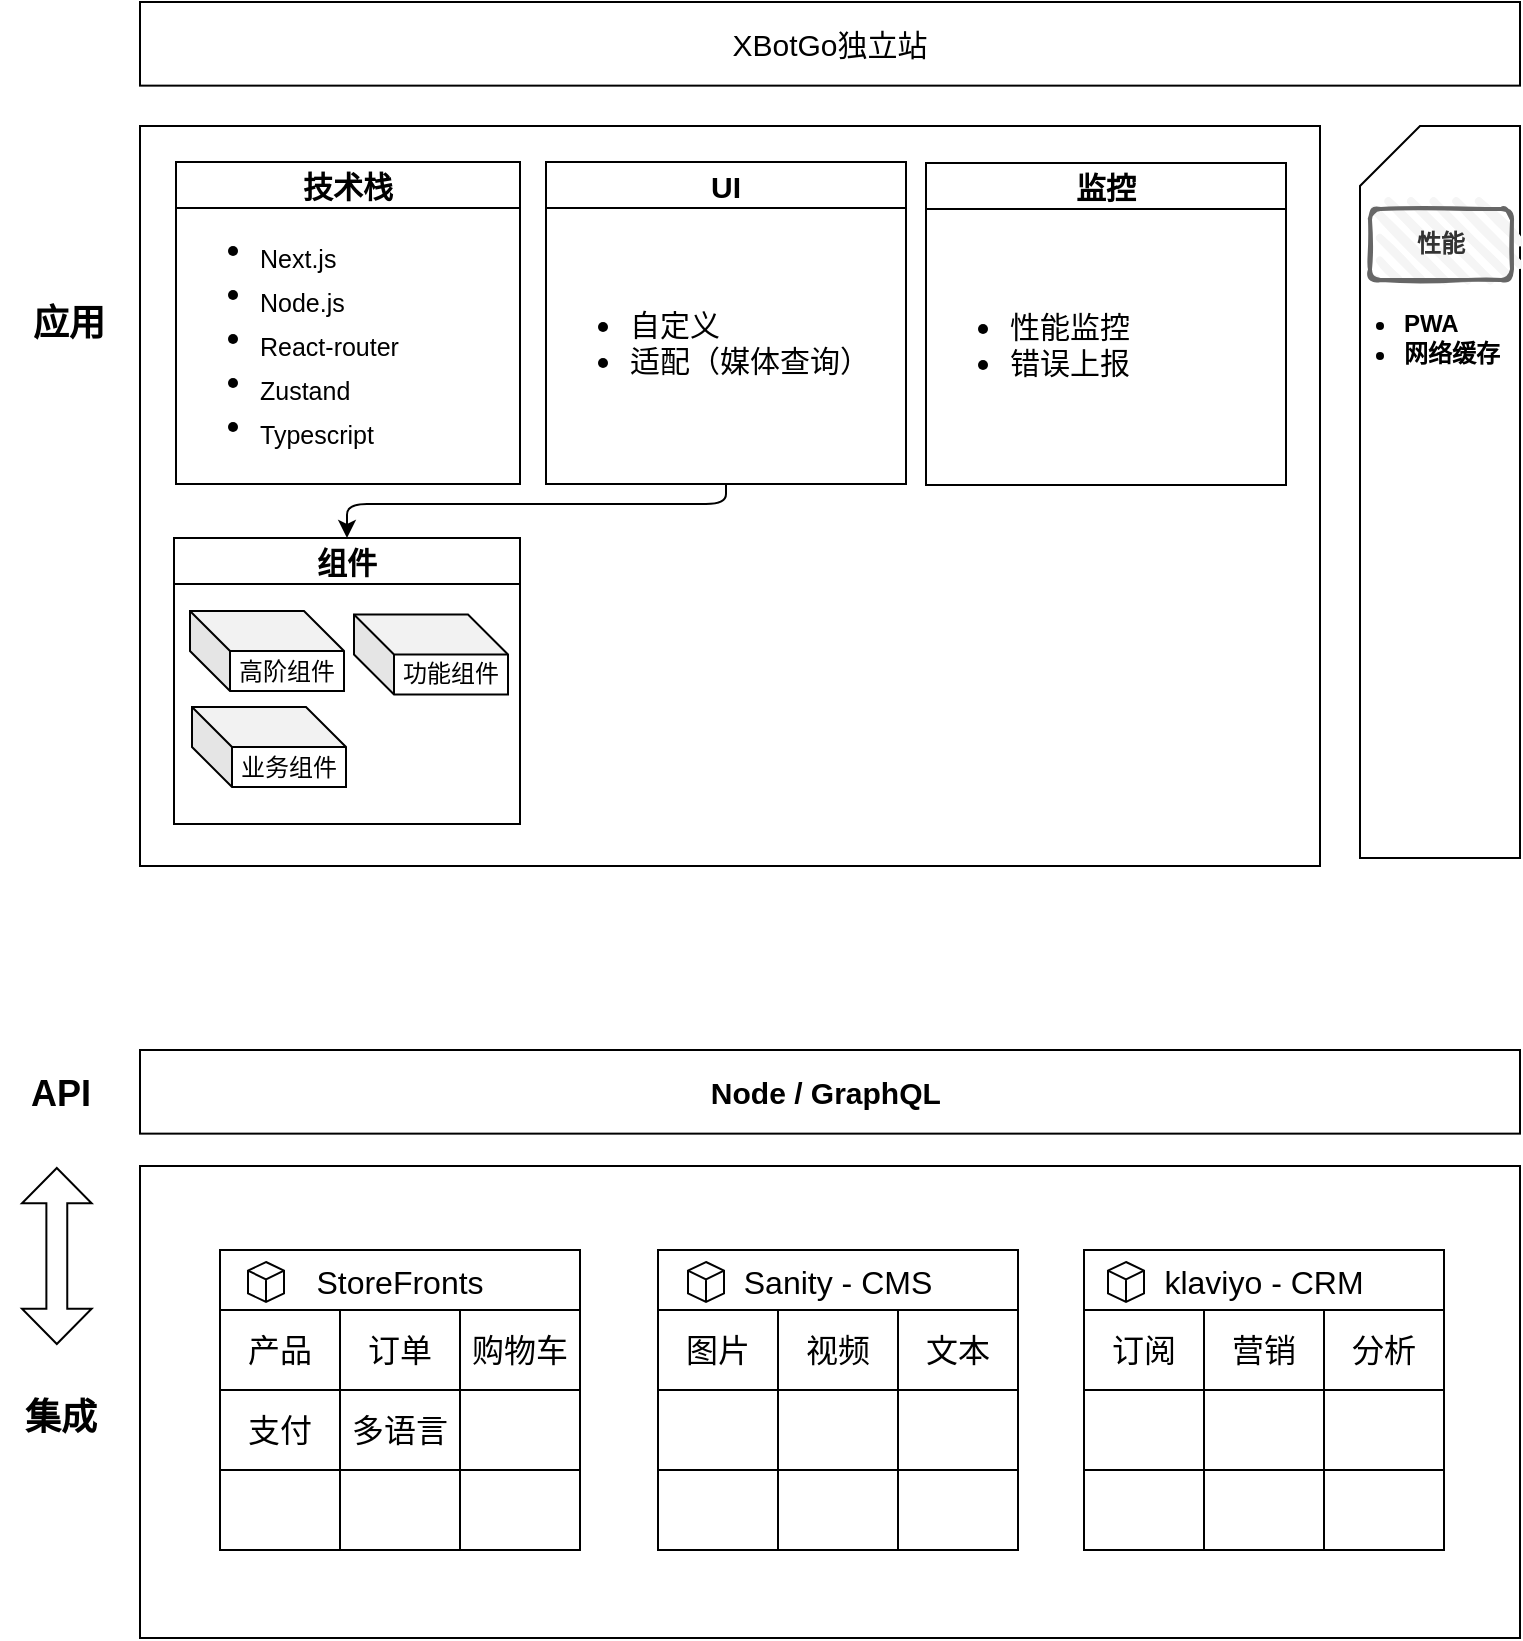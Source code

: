 <mxfile version="25.0.3">
  <diagram name="Page-1" id="099fd60b-425b-db50-ffb0-6b813814b670">
    <mxGraphModel dx="247" dy="956" grid="1" gridSize="10" guides="1" tooltips="1" connect="1" arrows="1" fold="1" page="1" pageScale="1" pageWidth="850" pageHeight="1100" background="none" math="0" shadow="0">
      <root>
        <mxCell id="0" />
        <mxCell id="1" parent="0" />
        <mxCell id="Fd4hP13NPZifvdOITSRW-1" value="&lt;font&gt;XBotGo独立站&lt;/font&gt;" style="rounded=0;whiteSpace=wrap;html=1;labelBackgroundColor=none;fontSize=15;" vertex="1" parent="1">
          <mxGeometry x="970" y="92" width="690" height="41.82" as="geometry" />
        </mxCell>
        <mxCell id="Fd4hP13NPZifvdOITSRW-2" value="&lt;font style=&quot;font-size: 15px;&quot;&gt;&lt;b&gt;Node / GraphQL&amp;nbsp;&lt;/b&gt;&lt;/font&gt;" style="rounded=0;whiteSpace=wrap;html=1;labelBackgroundColor=none;" vertex="1" parent="1">
          <mxGeometry x="970" y="616" width="690" height="41.82" as="geometry" />
        </mxCell>
        <mxCell id="Fd4hP13NPZifvdOITSRW-8" value="应用" style="text;html=1;align=center;verticalAlign=middle;resizable=0;points=[];autosize=1;strokeColor=none;fillColor=none;fontStyle=1;fontSize=18;labelBackgroundColor=none;rounded=0;" vertex="1" parent="1">
          <mxGeometry x="904" y="233" width="60" height="40" as="geometry" />
        </mxCell>
        <mxCell id="Fd4hP13NPZifvdOITSRW-9" value="API" style="text;html=1;align=center;verticalAlign=middle;resizable=0;points=[];autosize=1;strokeColor=none;fillColor=none;fontStyle=1;fontSize=18;labelBackgroundColor=none;rounded=0;" vertex="1" parent="1">
          <mxGeometry x="905" y="618" width="50" height="40" as="geometry" />
        </mxCell>
        <mxCell id="Fd4hP13NPZifvdOITSRW-11" value="" style="rounded=0;whiteSpace=wrap;html=1;labelBackgroundColor=none;" vertex="1" parent="1">
          <mxGeometry x="970" y="674" width="690" height="236" as="geometry" />
        </mxCell>
        <mxCell id="Fd4hP13NPZifvdOITSRW-12" value="StoreFronts" style="shape=table;startSize=30;container=1;collapsible=0;childLayout=tableLayout;fontSize=16;labelBackgroundColor=none;rounded=0;" vertex="1" parent="1">
          <mxGeometry x="1010" y="716" width="180" height="150" as="geometry" />
        </mxCell>
        <mxCell id="Fd4hP13NPZifvdOITSRW-13" value="" style="shape=tableRow;horizontal=0;startSize=0;swimlaneHead=0;swimlaneBody=0;top=0;left=0;bottom=0;right=0;collapsible=0;dropTarget=0;fillColor=none;points=[[0,0.5],[1,0.5]];portConstraint=eastwest;fontSize=16;labelBackgroundColor=none;rounded=0;" vertex="1" parent="Fd4hP13NPZifvdOITSRW-12">
          <mxGeometry y="30" width="180" height="40" as="geometry" />
        </mxCell>
        <mxCell id="Fd4hP13NPZifvdOITSRW-14" value="产品" style="shape=partialRectangle;html=1;whiteSpace=wrap;connectable=0;overflow=hidden;fillColor=none;top=0;left=0;bottom=0;right=0;pointerEvents=1;fontSize=16;labelBackgroundColor=none;rounded=0;" vertex="1" parent="Fd4hP13NPZifvdOITSRW-13">
          <mxGeometry width="60" height="40" as="geometry">
            <mxRectangle width="60" height="40" as="alternateBounds" />
          </mxGeometry>
        </mxCell>
        <mxCell id="Fd4hP13NPZifvdOITSRW-15" value="订单" style="shape=partialRectangle;html=1;whiteSpace=wrap;connectable=0;overflow=hidden;fillColor=none;top=0;left=0;bottom=0;right=0;pointerEvents=1;fontSize=16;labelBackgroundColor=none;rounded=0;" vertex="1" parent="Fd4hP13NPZifvdOITSRW-13">
          <mxGeometry x="60" width="60" height="40" as="geometry">
            <mxRectangle width="60" height="40" as="alternateBounds" />
          </mxGeometry>
        </mxCell>
        <mxCell id="Fd4hP13NPZifvdOITSRW-16" value="购物车" style="shape=partialRectangle;html=1;whiteSpace=wrap;connectable=0;overflow=hidden;fillColor=none;top=0;left=0;bottom=0;right=0;pointerEvents=1;fontSize=16;labelBackgroundColor=none;rounded=0;" vertex="1" parent="Fd4hP13NPZifvdOITSRW-13">
          <mxGeometry x="120" width="60" height="40" as="geometry">
            <mxRectangle width="60" height="40" as="alternateBounds" />
          </mxGeometry>
        </mxCell>
        <mxCell id="Fd4hP13NPZifvdOITSRW-17" value="" style="shape=tableRow;horizontal=0;startSize=0;swimlaneHead=0;swimlaneBody=0;top=0;left=0;bottom=0;right=0;collapsible=0;dropTarget=0;fillColor=none;points=[[0,0.5],[1,0.5]];portConstraint=eastwest;fontSize=16;labelBackgroundColor=none;rounded=0;" vertex="1" parent="Fd4hP13NPZifvdOITSRW-12">
          <mxGeometry y="70" width="180" height="40" as="geometry" />
        </mxCell>
        <mxCell id="Fd4hP13NPZifvdOITSRW-18" value="支付" style="shape=partialRectangle;html=1;whiteSpace=wrap;connectable=0;overflow=hidden;fillColor=none;top=0;left=0;bottom=0;right=0;pointerEvents=1;fontSize=16;labelBackgroundColor=none;rounded=0;" vertex="1" parent="Fd4hP13NPZifvdOITSRW-17">
          <mxGeometry width="60" height="40" as="geometry">
            <mxRectangle width="60" height="40" as="alternateBounds" />
          </mxGeometry>
        </mxCell>
        <mxCell id="Fd4hP13NPZifvdOITSRW-19" value="多语言" style="shape=partialRectangle;html=1;whiteSpace=wrap;connectable=0;overflow=hidden;fillColor=none;top=0;left=0;bottom=0;right=0;pointerEvents=1;fontSize=16;labelBackgroundColor=none;rounded=0;" vertex="1" parent="Fd4hP13NPZifvdOITSRW-17">
          <mxGeometry x="60" width="60" height="40" as="geometry">
            <mxRectangle width="60" height="40" as="alternateBounds" />
          </mxGeometry>
        </mxCell>
        <mxCell id="Fd4hP13NPZifvdOITSRW-20" value="" style="shape=partialRectangle;html=1;whiteSpace=wrap;connectable=0;overflow=hidden;fillColor=none;top=0;left=0;bottom=0;right=0;pointerEvents=1;fontSize=16;labelBackgroundColor=none;rounded=0;" vertex="1" parent="Fd4hP13NPZifvdOITSRW-17">
          <mxGeometry x="120" width="60" height="40" as="geometry">
            <mxRectangle width="60" height="40" as="alternateBounds" />
          </mxGeometry>
        </mxCell>
        <mxCell id="Fd4hP13NPZifvdOITSRW-21" value="" style="shape=tableRow;horizontal=0;startSize=0;swimlaneHead=0;swimlaneBody=0;top=0;left=0;bottom=0;right=0;collapsible=0;dropTarget=0;fillColor=none;points=[[0,0.5],[1,0.5]];portConstraint=eastwest;fontSize=16;labelBackgroundColor=none;rounded=0;" vertex="1" parent="Fd4hP13NPZifvdOITSRW-12">
          <mxGeometry y="110" width="180" height="40" as="geometry" />
        </mxCell>
        <mxCell id="Fd4hP13NPZifvdOITSRW-22" value="" style="shape=partialRectangle;html=1;whiteSpace=wrap;connectable=0;overflow=hidden;fillColor=none;top=0;left=0;bottom=0;right=0;pointerEvents=1;fontSize=16;labelBackgroundColor=none;rounded=0;" vertex="1" parent="Fd4hP13NPZifvdOITSRW-21">
          <mxGeometry width="60" height="40" as="geometry">
            <mxRectangle width="60" height="40" as="alternateBounds" />
          </mxGeometry>
        </mxCell>
        <mxCell id="Fd4hP13NPZifvdOITSRW-23" value="" style="shape=partialRectangle;html=1;whiteSpace=wrap;connectable=0;overflow=hidden;fillColor=none;top=0;left=0;bottom=0;right=0;pointerEvents=1;fontSize=16;labelBackgroundColor=none;rounded=0;" vertex="1" parent="Fd4hP13NPZifvdOITSRW-21">
          <mxGeometry x="60" width="60" height="40" as="geometry">
            <mxRectangle width="60" height="40" as="alternateBounds" />
          </mxGeometry>
        </mxCell>
        <mxCell id="Fd4hP13NPZifvdOITSRW-24" value="" style="shape=partialRectangle;html=1;whiteSpace=wrap;connectable=0;overflow=hidden;fillColor=none;top=0;left=0;bottom=0;right=0;pointerEvents=1;fontSize=16;labelBackgroundColor=none;rounded=0;" vertex="1" parent="Fd4hP13NPZifvdOITSRW-21">
          <mxGeometry x="120" width="60" height="40" as="geometry">
            <mxRectangle width="60" height="40" as="alternateBounds" />
          </mxGeometry>
        </mxCell>
        <mxCell id="Fd4hP13NPZifvdOITSRW-25" value="Sanity - CMS" style="shape=table;startSize=30;container=1;collapsible=0;childLayout=tableLayout;fontSize=16;labelBackgroundColor=none;rounded=0;" vertex="1" parent="1">
          <mxGeometry x="1229" y="716" width="180" height="150" as="geometry" />
        </mxCell>
        <mxCell id="Fd4hP13NPZifvdOITSRW-26" value="" style="shape=tableRow;horizontal=0;startSize=0;swimlaneHead=0;swimlaneBody=0;top=0;left=0;bottom=0;right=0;collapsible=0;dropTarget=0;fillColor=none;points=[[0,0.5],[1,0.5]];portConstraint=eastwest;fontSize=16;labelBackgroundColor=none;rounded=0;" vertex="1" parent="Fd4hP13NPZifvdOITSRW-25">
          <mxGeometry y="30" width="180" height="40" as="geometry" />
        </mxCell>
        <mxCell id="Fd4hP13NPZifvdOITSRW-27" value="图片" style="shape=partialRectangle;html=1;whiteSpace=wrap;connectable=0;overflow=hidden;fillColor=none;top=0;left=0;bottom=0;right=0;pointerEvents=1;fontSize=16;labelBackgroundColor=none;rounded=0;" vertex="1" parent="Fd4hP13NPZifvdOITSRW-26">
          <mxGeometry width="60" height="40" as="geometry">
            <mxRectangle width="60" height="40" as="alternateBounds" />
          </mxGeometry>
        </mxCell>
        <mxCell id="Fd4hP13NPZifvdOITSRW-28" value="视频" style="shape=partialRectangle;html=1;whiteSpace=wrap;connectable=0;overflow=hidden;fillColor=none;top=0;left=0;bottom=0;right=0;pointerEvents=1;fontSize=16;labelBackgroundColor=none;rounded=0;" vertex="1" parent="Fd4hP13NPZifvdOITSRW-26">
          <mxGeometry x="60" width="60" height="40" as="geometry">
            <mxRectangle width="60" height="40" as="alternateBounds" />
          </mxGeometry>
        </mxCell>
        <mxCell id="Fd4hP13NPZifvdOITSRW-29" value="文本" style="shape=partialRectangle;html=1;whiteSpace=wrap;connectable=0;overflow=hidden;fillColor=none;top=0;left=0;bottom=0;right=0;pointerEvents=1;fontSize=16;labelBackgroundColor=none;rounded=0;" vertex="1" parent="Fd4hP13NPZifvdOITSRW-26">
          <mxGeometry x="120" width="60" height="40" as="geometry">
            <mxRectangle width="60" height="40" as="alternateBounds" />
          </mxGeometry>
        </mxCell>
        <mxCell id="Fd4hP13NPZifvdOITSRW-30" value="" style="shape=tableRow;horizontal=0;startSize=0;swimlaneHead=0;swimlaneBody=0;top=0;left=0;bottom=0;right=0;collapsible=0;dropTarget=0;fillColor=none;points=[[0,0.5],[1,0.5]];portConstraint=eastwest;fontSize=16;labelBackgroundColor=none;rounded=0;" vertex="1" parent="Fd4hP13NPZifvdOITSRW-25">
          <mxGeometry y="70" width="180" height="40" as="geometry" />
        </mxCell>
        <mxCell id="Fd4hP13NPZifvdOITSRW-31" value="" style="shape=partialRectangle;html=1;whiteSpace=wrap;connectable=0;overflow=hidden;fillColor=none;top=0;left=0;bottom=0;right=0;pointerEvents=1;fontSize=16;labelBackgroundColor=none;rounded=0;" vertex="1" parent="Fd4hP13NPZifvdOITSRW-30">
          <mxGeometry width="60" height="40" as="geometry">
            <mxRectangle width="60" height="40" as="alternateBounds" />
          </mxGeometry>
        </mxCell>
        <mxCell id="Fd4hP13NPZifvdOITSRW-32" value="" style="shape=partialRectangle;html=1;whiteSpace=wrap;connectable=0;overflow=hidden;fillColor=none;top=0;left=0;bottom=0;right=0;pointerEvents=1;fontSize=16;labelBackgroundColor=none;rounded=0;" vertex="1" parent="Fd4hP13NPZifvdOITSRW-30">
          <mxGeometry x="60" width="60" height="40" as="geometry">
            <mxRectangle width="60" height="40" as="alternateBounds" />
          </mxGeometry>
        </mxCell>
        <mxCell id="Fd4hP13NPZifvdOITSRW-33" value="" style="shape=partialRectangle;html=1;whiteSpace=wrap;connectable=0;overflow=hidden;fillColor=none;top=0;left=0;bottom=0;right=0;pointerEvents=1;fontSize=16;labelBackgroundColor=none;rounded=0;" vertex="1" parent="Fd4hP13NPZifvdOITSRW-30">
          <mxGeometry x="120" width="60" height="40" as="geometry">
            <mxRectangle width="60" height="40" as="alternateBounds" />
          </mxGeometry>
        </mxCell>
        <mxCell id="Fd4hP13NPZifvdOITSRW-34" value="" style="shape=tableRow;horizontal=0;startSize=0;swimlaneHead=0;swimlaneBody=0;top=0;left=0;bottom=0;right=0;collapsible=0;dropTarget=0;fillColor=none;points=[[0,0.5],[1,0.5]];portConstraint=eastwest;fontSize=16;labelBackgroundColor=none;rounded=0;" vertex="1" parent="Fd4hP13NPZifvdOITSRW-25">
          <mxGeometry y="110" width="180" height="40" as="geometry" />
        </mxCell>
        <mxCell id="Fd4hP13NPZifvdOITSRW-35" value="" style="shape=partialRectangle;html=1;whiteSpace=wrap;connectable=0;overflow=hidden;fillColor=none;top=0;left=0;bottom=0;right=0;pointerEvents=1;fontSize=16;labelBackgroundColor=none;rounded=0;" vertex="1" parent="Fd4hP13NPZifvdOITSRW-34">
          <mxGeometry width="60" height="40" as="geometry">
            <mxRectangle width="60" height="40" as="alternateBounds" />
          </mxGeometry>
        </mxCell>
        <mxCell id="Fd4hP13NPZifvdOITSRW-36" value="" style="shape=partialRectangle;html=1;whiteSpace=wrap;connectable=0;overflow=hidden;fillColor=none;top=0;left=0;bottom=0;right=0;pointerEvents=1;fontSize=16;labelBackgroundColor=none;rounded=0;" vertex="1" parent="Fd4hP13NPZifvdOITSRW-34">
          <mxGeometry x="60" width="60" height="40" as="geometry">
            <mxRectangle width="60" height="40" as="alternateBounds" />
          </mxGeometry>
        </mxCell>
        <mxCell id="Fd4hP13NPZifvdOITSRW-37" value="" style="shape=partialRectangle;html=1;whiteSpace=wrap;connectable=0;overflow=hidden;fillColor=none;top=0;left=0;bottom=0;right=0;pointerEvents=1;fontSize=16;labelBackgroundColor=none;rounded=0;" vertex="1" parent="Fd4hP13NPZifvdOITSRW-34">
          <mxGeometry x="120" width="60" height="40" as="geometry">
            <mxRectangle width="60" height="40" as="alternateBounds" />
          </mxGeometry>
        </mxCell>
        <mxCell id="Fd4hP13NPZifvdOITSRW-39" value="klaviyo - CRM" style="shape=table;startSize=30;container=1;collapsible=0;childLayout=tableLayout;fontSize=16;labelBackgroundColor=none;rounded=0;" vertex="1" parent="1">
          <mxGeometry x="1442" y="716" width="180" height="150" as="geometry" />
        </mxCell>
        <mxCell id="Fd4hP13NPZifvdOITSRW-40" value="" style="shape=tableRow;horizontal=0;startSize=0;swimlaneHead=0;swimlaneBody=0;top=0;left=0;bottom=0;right=0;collapsible=0;dropTarget=0;fillColor=none;points=[[0,0.5],[1,0.5]];portConstraint=eastwest;fontSize=16;labelBackgroundColor=none;rounded=0;" vertex="1" parent="Fd4hP13NPZifvdOITSRW-39">
          <mxGeometry y="30" width="180" height="40" as="geometry" />
        </mxCell>
        <mxCell id="Fd4hP13NPZifvdOITSRW-41" value="订阅" style="shape=partialRectangle;html=1;whiteSpace=wrap;connectable=0;overflow=hidden;fillColor=none;top=0;left=0;bottom=0;right=0;pointerEvents=1;fontSize=16;labelBackgroundColor=none;rounded=0;" vertex="1" parent="Fd4hP13NPZifvdOITSRW-40">
          <mxGeometry width="60" height="40" as="geometry">
            <mxRectangle width="60" height="40" as="alternateBounds" />
          </mxGeometry>
        </mxCell>
        <mxCell id="Fd4hP13NPZifvdOITSRW-42" value="营销" style="shape=partialRectangle;html=1;whiteSpace=wrap;connectable=0;overflow=hidden;fillColor=none;top=0;left=0;bottom=0;right=0;pointerEvents=1;fontSize=16;labelBackgroundColor=none;rounded=0;" vertex="1" parent="Fd4hP13NPZifvdOITSRW-40">
          <mxGeometry x="60" width="60" height="40" as="geometry">
            <mxRectangle width="60" height="40" as="alternateBounds" />
          </mxGeometry>
        </mxCell>
        <mxCell id="Fd4hP13NPZifvdOITSRW-43" value="分析" style="shape=partialRectangle;html=1;whiteSpace=wrap;connectable=0;overflow=hidden;fillColor=none;top=0;left=0;bottom=0;right=0;pointerEvents=1;fontSize=16;labelBackgroundColor=none;rounded=0;" vertex="1" parent="Fd4hP13NPZifvdOITSRW-40">
          <mxGeometry x="120" width="60" height="40" as="geometry">
            <mxRectangle width="60" height="40" as="alternateBounds" />
          </mxGeometry>
        </mxCell>
        <mxCell id="Fd4hP13NPZifvdOITSRW-44" value="" style="shape=tableRow;horizontal=0;startSize=0;swimlaneHead=0;swimlaneBody=0;top=0;left=0;bottom=0;right=0;collapsible=0;dropTarget=0;fillColor=none;points=[[0,0.5],[1,0.5]];portConstraint=eastwest;fontSize=16;labelBackgroundColor=none;rounded=0;" vertex="1" parent="Fd4hP13NPZifvdOITSRW-39">
          <mxGeometry y="70" width="180" height="40" as="geometry" />
        </mxCell>
        <mxCell id="Fd4hP13NPZifvdOITSRW-45" value="" style="shape=partialRectangle;html=1;whiteSpace=wrap;connectable=0;overflow=hidden;fillColor=none;top=0;left=0;bottom=0;right=0;pointerEvents=1;fontSize=16;labelBackgroundColor=none;rounded=0;" vertex="1" parent="Fd4hP13NPZifvdOITSRW-44">
          <mxGeometry width="60" height="40" as="geometry">
            <mxRectangle width="60" height="40" as="alternateBounds" />
          </mxGeometry>
        </mxCell>
        <mxCell id="Fd4hP13NPZifvdOITSRW-46" value="" style="shape=partialRectangle;html=1;whiteSpace=wrap;connectable=0;overflow=hidden;fillColor=none;top=0;left=0;bottom=0;right=0;pointerEvents=1;fontSize=16;labelBackgroundColor=none;rounded=0;" vertex="1" parent="Fd4hP13NPZifvdOITSRW-44">
          <mxGeometry x="60" width="60" height="40" as="geometry">
            <mxRectangle width="60" height="40" as="alternateBounds" />
          </mxGeometry>
        </mxCell>
        <mxCell id="Fd4hP13NPZifvdOITSRW-47" value="" style="shape=partialRectangle;html=1;whiteSpace=wrap;connectable=0;overflow=hidden;fillColor=none;top=0;left=0;bottom=0;right=0;pointerEvents=1;fontSize=16;labelBackgroundColor=none;rounded=0;" vertex="1" parent="Fd4hP13NPZifvdOITSRW-44">
          <mxGeometry x="120" width="60" height="40" as="geometry">
            <mxRectangle width="60" height="40" as="alternateBounds" />
          </mxGeometry>
        </mxCell>
        <mxCell id="Fd4hP13NPZifvdOITSRW-48" value="" style="shape=tableRow;horizontal=0;startSize=0;swimlaneHead=0;swimlaneBody=0;top=0;left=0;bottom=0;right=0;collapsible=0;dropTarget=0;fillColor=none;points=[[0,0.5],[1,0.5]];portConstraint=eastwest;fontSize=16;labelBackgroundColor=none;rounded=0;" vertex="1" parent="Fd4hP13NPZifvdOITSRW-39">
          <mxGeometry y="110" width="180" height="40" as="geometry" />
        </mxCell>
        <mxCell id="Fd4hP13NPZifvdOITSRW-49" value="" style="shape=partialRectangle;html=1;whiteSpace=wrap;connectable=0;overflow=hidden;fillColor=none;top=0;left=0;bottom=0;right=0;pointerEvents=1;fontSize=16;labelBackgroundColor=none;rounded=0;" vertex="1" parent="Fd4hP13NPZifvdOITSRW-48">
          <mxGeometry width="60" height="40" as="geometry">
            <mxRectangle width="60" height="40" as="alternateBounds" />
          </mxGeometry>
        </mxCell>
        <mxCell id="Fd4hP13NPZifvdOITSRW-50" value="" style="shape=partialRectangle;html=1;whiteSpace=wrap;connectable=0;overflow=hidden;fillColor=none;top=0;left=0;bottom=0;right=0;pointerEvents=1;fontSize=16;labelBackgroundColor=none;rounded=0;" vertex="1" parent="Fd4hP13NPZifvdOITSRW-48">
          <mxGeometry x="60" width="60" height="40" as="geometry">
            <mxRectangle width="60" height="40" as="alternateBounds" />
          </mxGeometry>
        </mxCell>
        <mxCell id="Fd4hP13NPZifvdOITSRW-51" value="" style="shape=partialRectangle;html=1;whiteSpace=wrap;connectable=0;overflow=hidden;fillColor=none;top=0;left=0;bottom=0;right=0;pointerEvents=1;fontSize=16;labelBackgroundColor=none;rounded=0;" vertex="1" parent="Fd4hP13NPZifvdOITSRW-48">
          <mxGeometry x="120" width="60" height="40" as="geometry">
            <mxRectangle width="60" height="40" as="alternateBounds" />
          </mxGeometry>
        </mxCell>
        <mxCell id="Fd4hP13NPZifvdOITSRW-54" value="集成" style="text;html=1;align=center;verticalAlign=middle;resizable=0;points=[];autosize=1;strokeColor=none;fillColor=none;fontStyle=1;fontSize=18;labelBackgroundColor=none;rounded=0;" vertex="1" parent="1">
          <mxGeometry x="900" y="780" width="60" height="40" as="geometry" />
        </mxCell>
        <mxCell id="Fd4hP13NPZifvdOITSRW-57" value="" style="shape=doubleArrow;whiteSpace=wrap;html=1;direction=south;labelBackgroundColor=none;rounded=0;" vertex="1" parent="1">
          <mxGeometry x="911.01" y="675" width="34.8" height="88.01" as="geometry" />
        </mxCell>
        <mxCell id="Fd4hP13NPZifvdOITSRW-59" value="" style="html=1;whiteSpace=wrap;shape=isoCube2;backgroundOutline=1;isoAngle=15;" vertex="1" parent="1">
          <mxGeometry x="1024" y="722" width="18" height="20" as="geometry" />
        </mxCell>
        <mxCell id="Fd4hP13NPZifvdOITSRW-60" value="" style="html=1;whiteSpace=wrap;shape=isoCube2;backgroundOutline=1;isoAngle=15;" vertex="1" parent="1">
          <mxGeometry x="1244" y="722" width="18" height="20" as="geometry" />
        </mxCell>
        <mxCell id="Fd4hP13NPZifvdOITSRW-61" value="" style="html=1;whiteSpace=wrap;shape=isoCube2;backgroundOutline=1;isoAngle=15;" vertex="1" parent="1">
          <mxGeometry x="1454" y="722" width="18" height="20" as="geometry" />
        </mxCell>
        <mxCell id="Fd4hP13NPZifvdOITSRW-69" value="" style="rounded=0;whiteSpace=wrap;html=1;fontSize=15;" vertex="1" parent="1">
          <mxGeometry x="970" y="154" width="590" height="370" as="geometry" />
        </mxCell>
        <mxCell id="Fd4hP13NPZifvdOITSRW-70" value="技术栈" style="swimlane;fontSize=15;" vertex="1" parent="1">
          <mxGeometry x="988" y="172" width="172" height="161" as="geometry">
            <mxRectangle x="983" y="149" width="80" height="30" as="alternateBounds" />
          </mxGeometry>
        </mxCell>
        <mxCell id="Fd4hP13NPZifvdOITSRW-74" value="&lt;ul&gt;&lt;li&gt;&lt;font&gt;&lt;sub&gt;Next.js&lt;/sub&gt;&lt;/font&gt;&lt;/li&gt;&lt;li&gt;&lt;font&gt;&lt;sub&gt;Node.js&lt;/sub&gt;&lt;/font&gt;&lt;/li&gt;&lt;li&gt;&lt;font&gt;&lt;sub&gt;React-router&lt;/sub&gt;&lt;/font&gt;&lt;/li&gt;&lt;li&gt;&lt;font&gt;&lt;sub&gt;Zustand&lt;/sub&gt;&lt;/font&gt;&lt;/li&gt;&lt;li&gt;&lt;font&gt;&lt;sub&gt;Typescript&lt;/sub&gt;&lt;/font&gt;&lt;/li&gt;&lt;/ul&gt;" style="text;html=1;align=left;verticalAlign=middle;resizable=0;points=[];autosize=1;strokeColor=none;fillColor=none;labelBackgroundColor=none;fontSize=15;" vertex="1" parent="Fd4hP13NPZifvdOITSRW-70">
          <mxGeometry y="13.5" width="130" height="150" as="geometry" />
        </mxCell>
        <mxCell id="Fd4hP13NPZifvdOITSRW-96" style="edgeStyle=orthogonalEdgeStyle;orthogonalLoop=1;jettySize=auto;html=1;entryX=0.5;entryY=0;entryDx=0;entryDy=0;" edge="1" parent="1" source="Fd4hP13NPZifvdOITSRW-77" target="Fd4hP13NPZifvdOITSRW-86">
          <mxGeometry relative="1" as="geometry">
            <Array as="points">
              <mxPoint x="1263" y="343" />
              <mxPoint x="1074" y="343" />
            </Array>
          </mxGeometry>
        </mxCell>
        <mxCell id="Fd4hP13NPZifvdOITSRW-77" value="UI" style="swimlane;fontSize=15;" vertex="1" parent="1">
          <mxGeometry x="1173" y="172" width="180" height="161" as="geometry">
            <mxRectangle x="983" y="149" width="80" height="30" as="alternateBounds" />
          </mxGeometry>
        </mxCell>
        <mxCell id="Fd4hP13NPZifvdOITSRW-78" value="&lt;ul&gt;&lt;li&gt;自定义&lt;/li&gt;&lt;li&gt;适配（媒体查询）&lt;/li&gt;&lt;/ul&gt;" style="text;html=1;align=left;verticalAlign=middle;resizable=0;points=[];autosize=1;strokeColor=none;fillColor=none;labelBackgroundColor=none;fontSize=15;" vertex="1" parent="Fd4hP13NPZifvdOITSRW-77">
          <mxGeometry y="50" width="180" height="80" as="geometry" />
        </mxCell>
        <mxCell id="Fd4hP13NPZifvdOITSRW-80" value="监控" style="swimlane;fontSize=15;" vertex="1" parent="1">
          <mxGeometry x="1363" y="172.5" width="180" height="161" as="geometry">
            <mxRectangle x="983" y="149" width="80" height="30" as="alternateBounds" />
          </mxGeometry>
        </mxCell>
        <mxCell id="Fd4hP13NPZifvdOITSRW-81" value="&lt;ul&gt;&lt;li&gt;性能监控&lt;/li&gt;&lt;li&gt;错误上报&lt;/li&gt;&lt;/ul&gt;" style="text;html=1;align=left;verticalAlign=middle;resizable=0;points=[];autosize=1;strokeColor=none;fillColor=none;labelBackgroundColor=none;fontSize=15;" vertex="1" parent="Fd4hP13NPZifvdOITSRW-80">
          <mxGeometry y="50" width="120" height="80" as="geometry" />
        </mxCell>
        <mxCell id="Fd4hP13NPZifvdOITSRW-86" value="组件" style="swimlane;fontSize=15;" vertex="1" parent="1">
          <mxGeometry x="987" y="360" width="173" height="143" as="geometry">
            <mxRectangle x="983" y="149" width="80" height="30" as="alternateBounds" />
          </mxGeometry>
        </mxCell>
        <mxCell id="Fd4hP13NPZifvdOITSRW-88" value="高阶组件" style="shape=cube;whiteSpace=wrap;html=1;boundedLbl=1;backgroundOutline=1;darkOpacity=0.05;darkOpacity2=0.1;" vertex="1" parent="Fd4hP13NPZifvdOITSRW-86">
          <mxGeometry x="8" y="36.5" width="77" height="40" as="geometry" />
        </mxCell>
        <mxCell id="Fd4hP13NPZifvdOITSRW-93" value="功能组件" style="shape=cube;whiteSpace=wrap;html=1;boundedLbl=1;backgroundOutline=1;darkOpacity=0.05;darkOpacity2=0.1;" vertex="1" parent="Fd4hP13NPZifvdOITSRW-86">
          <mxGeometry x="90" y="38.25" width="77" height="40" as="geometry" />
        </mxCell>
        <mxCell id="Fd4hP13NPZifvdOITSRW-94" value="业务组件" style="shape=cube;whiteSpace=wrap;html=1;boundedLbl=1;backgroundOutline=1;darkOpacity=0.05;darkOpacity2=0.1;" vertex="1" parent="1">
          <mxGeometry x="996" y="444.5" width="77" height="40" as="geometry" />
        </mxCell>
        <mxCell id="Fd4hP13NPZifvdOITSRW-99" value="" style="shape=card;whiteSpace=wrap;html=1;" vertex="1" parent="1">
          <mxGeometry x="1580" y="154" width="80" height="366" as="geometry" />
        </mxCell>
        <mxCell id="Fd4hP13NPZifvdOITSRW-120" value="&lt;b&gt;性能&lt;/b&gt;" style="rounded=1;whiteSpace=wrap;html=1;strokeWidth=2;fillWeight=4;hachureGap=8;hachureAngle=45;sketch=1;fillColor=#f5f5f5;fontColor=#333333;strokeColor=#666666;" vertex="1" parent="1">
          <mxGeometry x="1585" y="195.5" width="71" height="35.5" as="geometry" />
        </mxCell>
        <mxCell id="Fd4hP13NPZifvdOITSRW-135" value="&lt;ul&gt;&lt;li&gt;PWA&lt;/li&gt;&lt;li&gt;网络缓存&lt;/li&gt;&lt;/ul&gt;" style="text;strokeColor=none;fillColor=none;html=1;whiteSpace=wrap;verticalAlign=middle;overflow=hidden;labelBorderColor=none;fontStyle=1" vertex="1" parent="1">
          <mxGeometry x="1560" y="220" width="100" height="80" as="geometry" />
        </mxCell>
      </root>
    </mxGraphModel>
  </diagram>
</mxfile>
